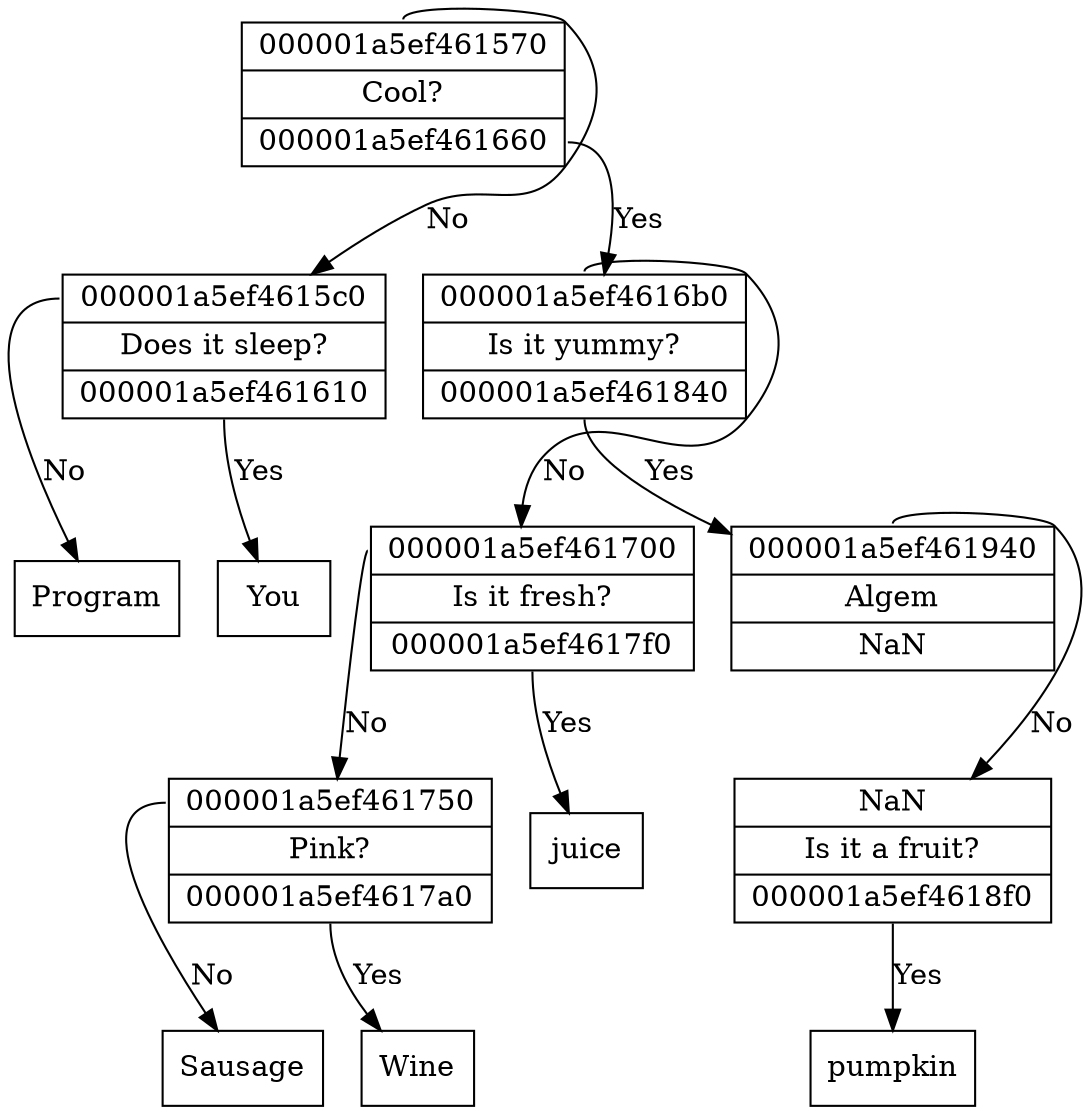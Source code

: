 digraph Tree {
	Node_000001a5ef461520 [shape="record", label="{ <left> 000001a5ef461570 | Cool? | <right> 000001a5ef461660 }"];
	Node_000001a5ef461520:<left> -> Node_000001a5ef461570 [label="No"];
	Node_000001a5ef461520:<right> -> Node_000001a5ef461660 [label="Yes"];
	Node_000001a5ef461660 [shape="record", label="{ <left> 000001a5ef4616b0 | Is it yummy? | <right> 000001a5ef461840 }"];
	Node_000001a5ef461660:<left> -> Node_000001a5ef4616b0 [label="No"];
	Node_000001a5ef461660:<right> -> Node_000001a5ef461840 [label="Yes"];
	Node_000001a5ef461840 [shape="record", label="{ <left> 000001a5ef461940 | Algem | <right> NaN }"];
	Node_000001a5ef461840:<left> -> Node_000001a5ef461940 [label="No"];
	Node_000001a5ef461940 [shape="record", label="{ <left> NaN | Is it a fruit? | <right> 000001a5ef4618f0 }"];
	Node_000001a5ef461940:<right> -> Node_000001a5ef4618f0 [label="Yes"];
	Node_000001a5ef4618f0 [shape="record", label="{ pumpkin }"];
	Node_000001a5ef4616b0 [shape="record", label="{ <left> 000001a5ef461700 | Is it fresh? | <right> 000001a5ef4617f0 }"];
	Node_000001a5ef4616b0:<left> -> Node_000001a5ef461700 [label="No"];
	Node_000001a5ef4616b0:<right> -> Node_000001a5ef4617f0 [label="Yes"];
	Node_000001a5ef4617f0 [shape="record", label="{ juice }"];
	Node_000001a5ef461700 [shape="record", label="{ <left> 000001a5ef461750 | Pink? | <right> 000001a5ef4617a0 }"];
	Node_000001a5ef461700:<left> -> Node_000001a5ef461750 [label="No"];
	Node_000001a5ef461700:<right> -> Node_000001a5ef4617a0 [label="Yes"];
	Node_000001a5ef4617a0 [shape="record", label="{ Wine }"];
	Node_000001a5ef461750 [shape="record", label="{ Sausage }"];
	Node_000001a5ef461570 [shape="record", label="{ <left> 000001a5ef4615c0 | Does it sleep? | <right> 000001a5ef461610 }"];
	Node_000001a5ef461570:<left> -> Node_000001a5ef4615c0 [label="No"];
	Node_000001a5ef461570:<right> -> Node_000001a5ef461610 [label="Yes"];
	Node_000001a5ef461610 [shape="record", label="{ You }"];
	Node_000001a5ef4615c0 [shape="record", label="{ Program }"];
}
